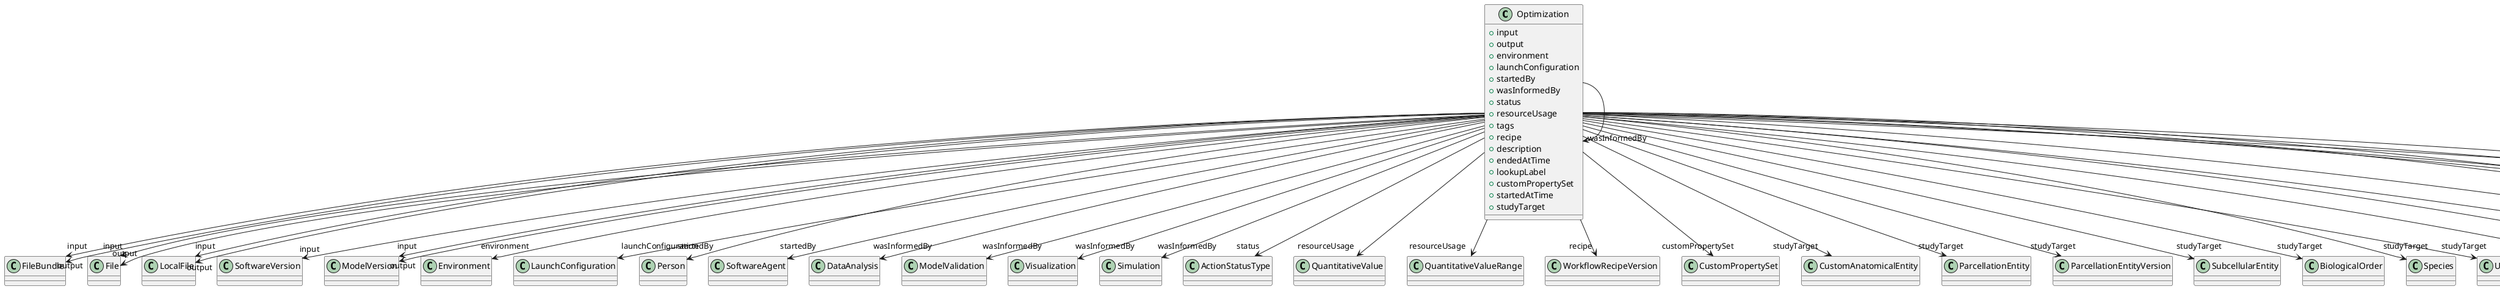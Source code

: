 @startuml
class Optimization {
+input
+output
+environment
+launchConfiguration
+startedBy
+wasInformedBy
+status
+resourceUsage
+tags
+recipe
+description
+endedAtTime
+lookupLabel
+customPropertySet
+startedAtTime
+studyTarget

}
Optimization -d-> "input" FileBundle
Optimization -d-> "input" File
Optimization -d-> "input" LocalFile
Optimization -d-> "input" SoftwareVersion
Optimization -d-> "input" ModelVersion
Optimization -d-> "output" FileBundle
Optimization -d-> "output" File
Optimization -d-> "output" LocalFile
Optimization -d-> "output" ModelVersion
Optimization -d-> "environment" Environment
Optimization -d-> "launchConfiguration" LaunchConfiguration
Optimization -d-> "startedBy" Person
Optimization -d-> "startedBy" SoftwareAgent
Optimization -d-> "wasInformedBy" DataAnalysis
Optimization -d-> "wasInformedBy" Optimization
Optimization -d-> "wasInformedBy" ModelValidation
Optimization -d-> "wasInformedBy" Visualization
Optimization -d-> "wasInformedBy" Simulation
Optimization -d-> "status" ActionStatusType
Optimization -d-> "resourceUsage" QuantitativeValue
Optimization -d-> "resourceUsage" QuantitativeValueRange
Optimization -d-> "recipe" WorkflowRecipeVersion
Optimization -d-> "customPropertySet" CustomPropertySet
Optimization -d-> "studyTarget" CustomAnatomicalEntity
Optimization -d-> "studyTarget" ParcellationEntity
Optimization -d-> "studyTarget" ParcellationEntityVersion
Optimization -d-> "studyTarget" SubcellularEntity
Optimization -d-> "studyTarget" BiologicalOrder
Optimization -d-> "studyTarget" Species
Optimization -d-> "studyTarget" UBERONParcellation
Optimization -d-> "studyTarget" BreedingType
Optimization -d-> "studyTarget" Handedness
Optimization -d-> "studyTarget" TermSuggestion
Optimization -d-> "studyTarget" DiseaseModel
Optimization -d-> "studyTarget" Disease
Optimization -d-> "studyTarget" CellType
Optimization -d-> "studyTarget" BiologicalSex
Optimization -d-> "studyTarget" CellCultureType
Optimization -d-> "studyTarget" MolecularEntity
Optimization -d-> "studyTarget" Organ
Optimization -d-> "studyTarget" GeneticStrainType

@enduml